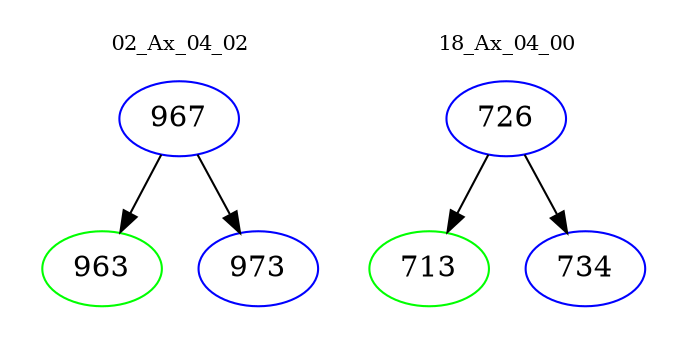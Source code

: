 digraph{
subgraph cluster_0 {
color = white
label = "02_Ax_04_02";
fontsize=10;
T0_967 [label="967", color="blue"]
T0_967 -> T0_963 [color="black"]
T0_963 [label="963", color="green"]
T0_967 -> T0_973 [color="black"]
T0_973 [label="973", color="blue"]
}
subgraph cluster_1 {
color = white
label = "18_Ax_04_00";
fontsize=10;
T1_726 [label="726", color="blue"]
T1_726 -> T1_713 [color="black"]
T1_713 [label="713", color="green"]
T1_726 -> T1_734 [color="black"]
T1_734 [label="734", color="blue"]
}
}
